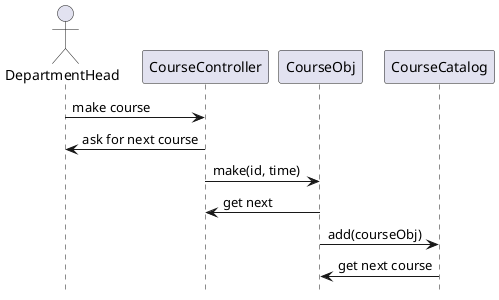 @startuml
'https://plantuml.com/sequence-diagram
hide footbox
actor DepartmentHead as DH
participant CourseController as CO
participant CourseObj as COO
participant CourseCatalog as CC

DH -> CO: make course
CO -> DH: ask for next course
CO -> COO: make(id, time)
COO -> CO: get next
COO -> CC: add(courseObj)
CC -> COO: get next course



@enduml